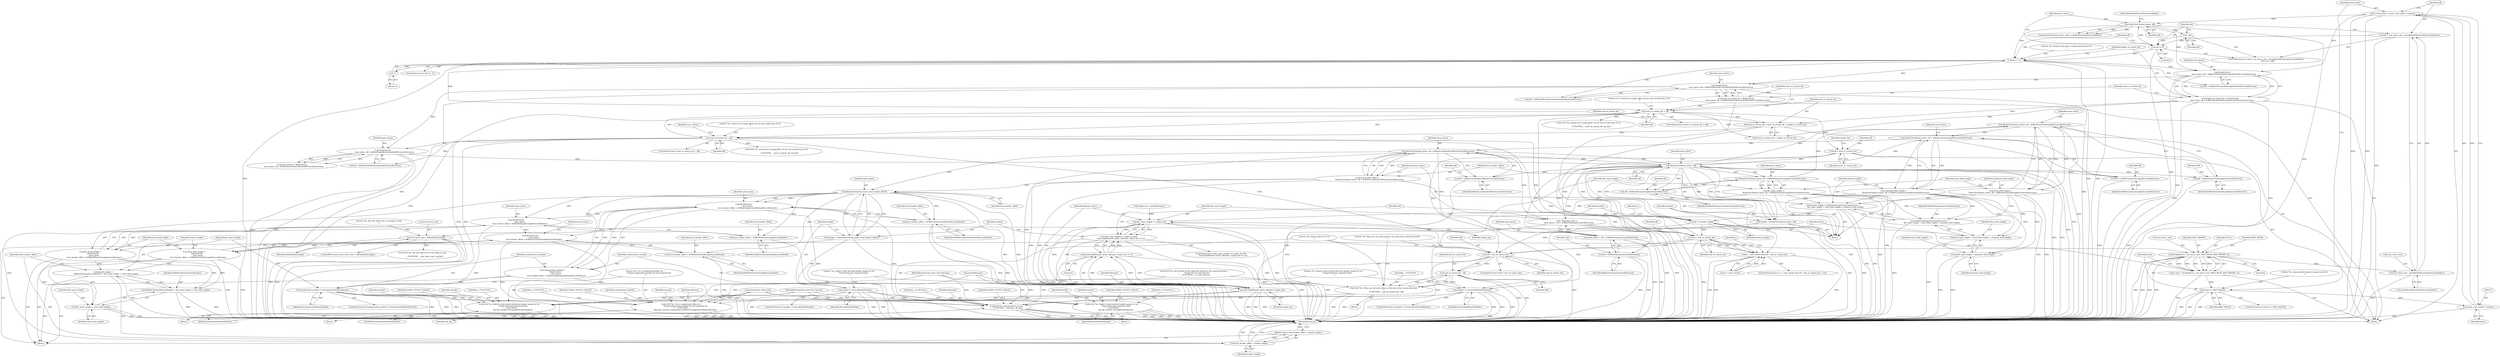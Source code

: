 digraph "0_Chrome_d9e316238aee59acf665d80b544cf4e1edfd3349@pointer" {
"1000320" [label="(Call,ReadUInt16(mem_bytes, off + kOffsetExtraFieldLengthInCentralDirectory))"];
"1000312" [label="(Call,ReadUInt16(mem_bytes, off + kOffsetFilenameLengthInCentralDirectory))"];
"1000293" [label="(Call,ReadUInt32(mem_bytes, off))"];
"1000262" [label="(Call,ReadUInt16(\n      mem_bytes, off + kOffsetNumOfEntriesInEndOfCentralDirectory))"];
"1000224" [label="(Call,ReadUInt32(\n      mem_bytes, off + kOffsetOfStartOfCentralDirInEndOfCentralDirectory))"];
"1000216" [label="(Call,ReadUInt32(\n      mem_bytes, off + kOffsetOfCentralDirLengthInEndOfCentralDirectory))"];
"1000172" [label="(Call,* mem_bytes = static_cast<uint8_t*>(mem))"];
"1000174" [label="(Call,static_cast<uint8_t*>(mem))"];
"1000160" [label="(Call,mem == MAP_FAILED)"];
"1000149" [label="(Call,* mem = fd.Map(NULL, stat_buf.st_size, PROT_READ, MAP_PRIVATE, 0))"];
"1000151" [label="(Call,fd.Map(NULL, stat_buf.st_size, PROT_READ, MAP_PRIVATE, 0))"];
"1000133" [label="(Call,stat_buf.st_size > kMaxZipFileLength)"];
"1000195" [label="(Call,ReadUInt32(mem_bytes, off))"];
"1000187" [label="(Call,off >= 0)"];
"1000190" [label="(Call,--off)"];
"1000179" [label="(Call,off = stat_buf.st_size - sizeof(kEndOfCentralDirectoryMarker))"];
"1000181" [label="(Call,stat_buf.st_size - sizeof(kEndOfCentralDirectoryMarker))"];
"1000202" [label="(Call,off == -1)"];
"1000204" [label="(Call,-1)"];
"1000248" [label="(Call,end_of_central_dir > off)"];
"1000242" [label="(Call,end_of_central_dir = start_of_central_dir + length_of_central_dir)"];
"1000230" [label="(Call,start_of_central_dir > off)"];
"1000222" [label="(Call,start_of_central_dir = ReadUInt32(\n      mem_bytes, off + kOffsetOfStartOfCentralDirInEndOfCentralDirectory))"];
"1000214" [label="(Call,length_of_central_dir = ReadUInt32(\n      mem_bytes, off + kOffsetOfCentralDirLengthInEndOfCentralDirectory))"];
"1000346" [label="(Call,ReadUInt32(mem_bytes, off + kOffsetLocalHeaderOffsetInCentralDirectory))"];
"1000328" [label="(Call,ReadUInt16(mem_bytes, off + kOffsetCommentLengthInCentralDirectory))"];
"1000320" [label="(Call,ReadUInt16(mem_bytes, off + kOffsetExtraFieldLengthInCentralDirectory))"];
"1000284" [label="(Call,off < end_of_central_dir)"];
"1000267" [label="(Call,off = start_of_central_dir)"];
"1000440" [label="(Call,off += header_length)"];
"1000334" [label="(Call,header_length = kOffsetFilenameInCentralDirectory +\n        file_name_length + extra_field_length + comment_field_length)"];
"1000310" [label="(Call,file_name_length =\n        ReadUInt16(mem_bytes, off + kOffsetFilenameLengthInCentralDirectory))"];
"1000318" [label="(Call,extra_field_length =\n        ReadUInt16(mem_bytes, off + kOffsetExtraFieldLengthInCentralDirectory))"];
"1000326" [label="(Call,comment_field_length =\n        ReadUInt16(mem_bytes, off + kOffsetCommentLengthInCentralDirectory))"];
"1000280" [label="(Call,n < num_entries && off < end_of_central_dir)"];
"1000291" [label="(Call,marker = ReadUInt32(mem_bytes, off))"];
"1000297" [label="(Call,marker != kCentralDirHeaderMarker)"];
"1000301" [label="(Call,LOG(\"%s: Failed to find central directory header marker in %s. \"\n          \"Found 0x%x but expected 0x%x\n\", __FUNCTION__,\n          zip_file, marker, kCentralDirHeaderMarker))"];
"1000336" [label="(Call,kOffsetFilenameInCentralDirectory +\n        file_name_length + extra_field_length + comment_field_length)"];
"1000338" [label="(Call,file_name_length + extra_field_length + comment_field_length)"];
"1000361" [label="(Call,file_name_length == target_len)"];
"1000360" [label="(Call,file_name_length == target_len &&\n        memcmp(filename_bytes, filename, target_len) == 0)"];
"1000365" [label="(Call,memcmp(filename_bytes, filename, target_len))"];
"1000364" [label="(Call,memcmp(filename_bytes, filename, target_len) == 0)"];
"1000403" [label="(Call,LOG(\"%s: %s is compressed within %s. \"\n            \"Found compression method %u but expected %u\n\", __FUNCTION__,\n            filename, zip_file, compression_method, kCompressionMethodStored))"];
"1000464" [label="(Call,LOG(\"%s: Did not find %s in %s\n\", __FUNCTION__, filename, zip_file))"];
"1000340" [label="(Call,extra_field_length + comment_field_length)"];
"1000344" [label="(Call,local_header_offset =\n        ReadUInt32(mem_bytes, off + kOffsetLocalHeaderOffsetInCentralDirectory))"];
"1000374" [label="(Call,ReadUInt32(mem_bytes, local_header_offset))"];
"1000372" [label="(Call,marker = ReadUInt32(mem_bytes, local_header_offset))"];
"1000378" [label="(Call,marker != kLocalHeaderMarker)"];
"1000382" [label="(Call,LOG(\"%s: Failed to find local file header marker in %s. \"\n            \"Found 0x%x but expected 0x%x\n\", __FUNCTION__,\n            zip_file, marker, kLocalHeaderMarker))"];
"1000393" [label="(Call,ReadUInt16(\n              mem_bytes,\n              local_header_offset + kOffsetCompressionMethodInLocalHeader))"];
"1000391" [label="(Call,compression_method =\n          ReadUInt16(\n              mem_bytes,\n              local_header_offset + kOffsetCompressionMethodInLocalHeader))"];
"1000399" [label="(Call,compression_method != kCompressionMethodStored)"];
"1000415" [label="(Call,ReadUInt16(\n              mem_bytes,\n              local_header_offset + kOffsetFilenameLengthInLocalHeader))"];
"1000413" [label="(Call,file_name_length =\n          ReadUInt16(\n              mem_bytes,\n              local_header_offset + kOffsetFilenameLengthInLocalHeader))"];
"1000429" [label="(Call,header_length =\n          kOffsetFilenameInLocalHeader + file_name_length + extra_field_length)"];
"1000437" [label="(Call,local_header_offset + header_length)"];
"1000436" [label="(Return,return local_header_offset + header_length;)"];
"1000431" [label="(Call,kOffsetFilenameInLocalHeader + file_name_length + extra_field_length)"];
"1000433" [label="(Call,file_name_length + extra_field_length)"];
"1000423" [label="(Call,ReadUInt16(\n              mem_bytes,\n              local_header_offset + kOffsetExtraFieldLengthInLocalHeader))"];
"1000421" [label="(Call,extra_field_length =\n          ReadUInt16(\n              mem_bytes,\n              local_header_offset + kOffsetExtraFieldLengthInLocalHeader))"];
"1000395" [label="(Call,local_header_offset + kOffsetCompressionMethodInLocalHeader)"];
"1000417" [label="(Call,local_header_offset + kOffsetFilenameLengthInLocalHeader)"];
"1000425" [label="(Call,local_header_offset + kOffsetExtraFieldLengthInLocalHeader)"];
"1000352" [label="(Call,* filename_bytes =\n        mem_bytes + off + kOffsetFilenameInCentralDirectory)"];
"1000354" [label="(Call,mem_bytes + off + kOffsetFilenameInCentralDirectory)"];
"1000314" [label="(Call,off + kOffsetFilenameLengthInCentralDirectory)"];
"1000322" [label="(Call,off + kOffsetExtraFieldLengthInCentralDirectory)"];
"1000330" [label="(Call,off + kOffsetCommentLengthInCentralDirectory)"];
"1000348" [label="(Call,off + kOffsetLocalHeaderOffsetInCentralDirectory)"];
"1000356" [label="(Call,off + kOffsetFilenameInCentralDirectory)"];
"1000454" [label="(Call,off < end_of_central_dir)"];
"1000461" [label="(Call,end_of_central_dir - off)"];
"1000458" [label="(Call,LOG(\"%s: There are %d extra bytes at the end of the central directory.\n\",\n        __FUNCTION__, end_of_central_dir - off))"];
"1000150" [label="(Identifier,mem)"];
"1000180" [label="(Identifier,off)"];
"1000350" [label="(Identifier,kOffsetLocalHeaderOffsetInCentralDirectory)"];
"1000416" [label="(Identifier,mem_bytes)"];
"1000161" [label="(Identifier,mem)"];
"1000439" [label="(Identifier,header_length)"];
"1000295" [label="(Identifier,off)"];
"1000441" [label="(Identifier,off)"];
"1000305" [label="(Identifier,marker)"];
"1000454" [label="(Call,off < end_of_central_dir)"];
"1000119" [label="(Call,stat(zip_file, &stat_buf))"];
"1000407" [label="(Identifier,zip_file)"];
"1000362" [label="(Identifier,file_name_length)"];
"1000159" [label="(ControlStructure,if (mem == MAP_FAILED))"];
"1000419" [label="(Identifier,kOffsetFilenameLengthInLocalHeader)"];
"1000133" [label="(Call,stat_buf.st_size > kMaxZipFileLength)"];
"1000191" [label="(Identifier,off)"];
"1000466" [label="(Identifier,__FUNCTION__)"];
"1000235" [label="(Literal,\"%s: Found out of range offset %u for start of directory in %s\n\")"];
"1000247" [label="(ControlStructure,if (end_of_central_dir > off))"];
"1000413" [label="(Call,file_name_length =\n          ReadUInt16(\n              mem_bytes,\n              local_header_offset + kOffsetFilenameLengthInLocalHeader))"];
"1000140" [label="(Literal,\"%s: The size %ld of %s is too large to map\n\")"];
"1000194" [label="(Call,ReadUInt32(mem_bytes, off) == kEndOfCentralDirectoryMarker)"];
"1000134" [label="(Call,stat_buf.st_size)"];
"1000253" [label="(Literal,\"%s: Found out of range offset %u for end of directory in %s\n\")"];
"1000190" [label="(Call,--off)"];
"1000431" [label="(Call,kOffsetFilenameInLocalHeader + file_name_length + extra_field_length)"];
"1000368" [label="(Identifier,target_len)"];
"1000102" [label="(MethodParameterIn,const char* filename)"];
"1000374" [label="(Call,ReadUInt32(mem_bytes, local_header_offset))"];
"1000458" [label="(Call,LOG(\"%s: There are %d extra bytes at the end of the central directory.\n\",\n        __FUNCTION__, end_of_central_dir - off))"];
"1000312" [label="(Call,ReadUInt16(mem_bytes, off + kOffsetFilenameLengthInCentralDirectory))"];
"1000427" [label="(Identifier,kOffsetExtraFieldLengthInLocalHeader)"];
"1000308" [label="(Identifier,CRAZY_OFFSET_FAILED)"];
"1000281" [label="(Call,n < num_entries)"];
"1000203" [label="(Identifier,off)"];
"1000382" [label="(Call,LOG(\"%s: Failed to find local file header marker in %s. \"\n            \"Found 0x%x but expected 0x%x\n\", __FUNCTION__,\n            zip_file, marker, kLocalHeaderMarker))"];
"1000273" [label="(Call,strlen(filename))"];
"1000414" [label="(Identifier,file_name_length)"];
"1000372" [label="(Call,marker = ReadUInt32(mem_bytes, local_header_offset))"];
"1000415" [label="(Call,ReadUInt16(\n              mem_bytes,\n              local_header_offset + kOffsetFilenameLengthInLocalHeader))"];
"1000370" [label="(Block,)"];
"1000197" [label="(Identifier,off)"];
"1000269" [label="(Identifier,start_of_central_dir)"];
"1000347" [label="(Identifier,mem_bytes)"];
"1000361" [label="(Call,file_name_length == target_len)"];
"1000376" [label="(Identifier,local_header_offset)"];
"1000421" [label="(Call,extra_field_length =\n          ReadUInt16(\n              mem_bytes,\n              local_header_offset + kOffsetExtraFieldLengthInLocalHeader))"];
"1000242" [label="(Call,end_of_central_dir = start_of_central_dir + length_of_central_dir)"];
"1000279" [label="(ControlStructure,for (; n < num_entries && off < end_of_central_dir; ++n))"];
"1000392" [label="(Identifier,compression_method)"];
"1000357" [label="(Identifier,off)"];
"1000196" [label="(Identifier,mem_bytes)"];
"1000234" [label="(Call,LOG(\"%s: Found out of range offset %u for start of directory in %s\n\",\n        __FUNCTION__, start_of_central_dir, zip_file))"];
"1000403" [label="(Call,LOG(\"%s: %s is compressed within %s. \"\n            \"Found compression method %u but expected %u\n\", __FUNCTION__,\n            filename, zip_file, compression_method, kCompressionMethodStored))"];
"1000453" [label="(ControlStructure,if (off < end_of_central_dir))"];
"1000187" [label="(Call,off >= 0)"];
"1000336" [label="(Call,kOffsetFilenameInCentralDirectory +\n        file_name_length + extra_field_length + comment_field_length)"];
"1000387" [label="(Identifier,kLocalHeaderMarker)"];
"1000288" [label="(Identifier,n)"];
"1000294" [label="(Identifier,mem_bytes)"];
"1000402" [label="(Block,)"];
"1000424" [label="(Identifier,mem_bytes)"];
"1000393" [label="(Call,ReadUInt16(\n              mem_bytes,\n              local_header_offset + kOffsetCompressionMethodInLocalHeader))"];
"1000462" [label="(Identifier,end_of_central_dir)"];
"1000418" [label="(Identifier,local_header_offset)"];
"1000214" [label="(Call,length_of_central_dir = ReadUInt32(\n      mem_bytes, off + kOffsetOfCentralDirLengthInEndOfCentralDirectory))"];
"1000261" [label="(Identifier,num_entries)"];
"1000151" [label="(Call,fd.Map(NULL, stat_buf.st_size, PROT_READ, MAP_PRIVATE, 0))"];
"1000326" [label="(Call,comment_field_length =\n        ReadUInt16(mem_bytes, off + kOffsetCommentLengthInCentralDirectory))"];
"1000296" [label="(ControlStructure,if (marker != kCentralDirHeaderMarker))"];
"1000331" [label="(Identifier,off)"];
"1000442" [label="(Identifier,header_length)"];
"1000162" [label="(Identifier,MAP_FAILED)"];
"1000208" [label="(Literal,\"%s: Failed to find end of central directory in %s\n\")"];
"1000217" [label="(Identifier,mem_bytes)"];
"1000181" [label="(Call,stat_buf.st_size - sizeof(kEndOfCentralDirectoryMarker))"];
"1000379" [label="(Identifier,marker)"];
"1000334" [label="(Call,header_length = kOffsetFilenameInCentralDirectory +\n        file_name_length + extra_field_length + comment_field_length)"];
"1000298" [label="(Identifier,marker)"];
"1000360" [label="(Call,file_name_length == target_len &&\n        memcmp(filename_bytes, filename, target_len) == 0)"];
"1000364" [label="(Call,memcmp(filename_bytes, filename, target_len) == 0)"];
"1000300" [label="(Block,)"];
"1000345" [label="(Identifier,local_header_offset)"];
"1000267" [label="(Call,off = start_of_central_dir)"];
"1000430" [label="(Identifier,header_length)"];
"1000391" [label="(Call,compression_method =\n          ReadUInt16(\n              mem_bytes,\n              local_header_offset + kOffsetCompressionMethodInLocalHeader))"];
"1000471" [label="(MethodReturn,int)"];
"1000358" [label="(Identifier,kOffsetFilenameInCentralDirectory)"];
"1000280" [label="(Call,n < num_entries && off < end_of_central_dir)"];
"1000465" [label="(Literal,\"%s: Did not find %s in %s\n\")"];
"1000352" [label="(Call,* filename_bytes =\n        mem_bytes + off + kOffsetFilenameInCentralDirectory)"];
"1000323" [label="(Identifier,off)"];
"1000398" [label="(ControlStructure,if (compression_method != kCompressionMethodStored))"];
"1000340" [label="(Call,extra_field_length + comment_field_length)"];
"1000461" [label="(Call,end_of_central_dir - off)"];
"1000463" [label="(Identifier,off)"];
"1000165" [label="(Literal,\"%s: mmap failed trying to mmap zip file %s\n\")"];
"1000385" [label="(Identifier,zip_file)"];
"1000284" [label="(Call,off < end_of_central_dir)"];
"1000156" [label="(Identifier,PROT_READ)"];
"1000373" [label="(Identifier,marker)"];
"1000304" [label="(Identifier,zip_file)"];
"1000399" [label="(Call,compression_method != kCompressionMethodStored)"];
"1000198" [label="(Identifier,kEndOfCentralDirectoryMarker)"];
"1000434" [label="(Identifier,file_name_length)"];
"1000337" [label="(Identifier,kOffsetFilenameInCentralDirectory)"];
"1000250" [label="(Identifier,off)"];
"1000101" [label="(MethodParameterIn,const char* zip_file)"];
"1000432" [label="(Identifier,kOffsetFilenameInLocalHeader)"];
"1000423" [label="(Call,ReadUInt16(\n              mem_bytes,\n              local_header_offset + kOffsetExtraFieldLengthInLocalHeader))"];
"1000332" [label="(Identifier,kOffsetCommentLengthInCentralDirectory)"];
"1000232" [label="(Identifier,off)"];
"1000324" [label="(Identifier,kOffsetExtraFieldLengthInCentralDirectory)"];
"1000381" [label="(Block,)"];
"1000316" [label="(Identifier,kOffsetFilenameLengthInCentralDirectory)"];
"1000314" [label="(Call,off + kOffsetFilenameLengthInCentralDirectory)"];
"1000460" [label="(Identifier,__FUNCTION__)"];
"1000172" [label="(Call,* mem_bytes = static_cast<uint8_t*>(mem))"];
"1000386" [label="(Identifier,marker)"];
"1000389" [label="(Identifier,CRAZY_OFFSET_FAILED)"];
"1000230" [label="(Call,start_of_central_dir > off)"];
"1000365" [label="(Call,memcmp(filename_bytes, filename, target_len))"];
"1000425" [label="(Call,local_header_offset + kOffsetExtraFieldLengthInLocalHeader)"];
"1000263" [label="(Identifier,mem_bytes)"];
"1000406" [label="(Identifier,filename)"];
"1000404" [label="(Literal,\"%s: %s is compressed within %s. \"\n            \"Found compression method %u but expected %u\n\")"];
"1000384" [label="(Identifier,__FUNCTION__)"];
"1000303" [label="(Identifier,__FUNCTION__)"];
"1000375" [label="(Identifier,mem_bytes)"];
"1000231" [label="(Identifier,start_of_central_dir)"];
"1000342" [label="(Identifier,comment_field_length)"];
"1000401" [label="(Identifier,kCompressionMethodStored)"];
"1000405" [label="(Identifier,__FUNCTION__)"];
"1000244" [label="(Call,start_of_central_dir + length_of_central_dir)"];
"1000426" [label="(Identifier,local_header_offset)"];
"1000285" [label="(Identifier,off)"];
"1000380" [label="(Identifier,kLocalHeaderMarker)"];
"1000377" [label="(ControlStructure,if (marker != kLocalHeaderMarker))"];
"1000260" [label="(Call,num_entries = ReadUInt16(\n      mem_bytes, off + kOffsetNumOfEntriesInEndOfCentralDirectory))"];
"1000248" [label="(Call,end_of_central_dir > off)"];
"1000346" [label="(Call,ReadUInt32(mem_bytes, off + kOffsetLocalHeaderOffsetInCentralDirectory))"];
"1000271" [label="(Call,target_len = strlen(filename))"];
"1000378" [label="(Call,marker != kLocalHeaderMarker)"];
"1000204" [label="(Call,-1)"];
"1000411" [label="(Identifier,CRAZY_OFFSET_FAILED)"];
"1000468" [label="(Identifier,zip_file)"];
"1000313" [label="(Identifier,mem_bytes)"];
"1000292" [label="(Identifier,marker)"];
"1000185" [label="(Call,sizeof(kEndOfCentralDirectoryMarker))"];
"1000436" [label="(Return,return local_header_offset + header_length;)"];
"1000433" [label="(Call,file_name_length + extra_field_length)"];
"1000438" [label="(Identifier,local_header_offset)"];
"1000229" [label="(ControlStructure,if (start_of_central_dir > off))"];
"1000335" [label="(Identifier,header_length)"];
"1000182" [label="(Call,stat_buf.st_size)"];
"1000223" [label="(Identifier,start_of_central_dir)"];
"1000189" [label="(Literal,0)"];
"1000173" [label="(Identifier,mem_bytes)"];
"1000344" [label="(Call,local_header_offset =\n        ReadUInt32(mem_bytes, off + kOffsetLocalHeaderOffsetInCentralDirectory))"];
"1000349" [label="(Identifier,off)"];
"1000328" [label="(Call,ReadUInt16(mem_bytes, off + kOffsetCommentLengthInCentralDirectory))"];
"1000195" [label="(Call,ReadUInt32(mem_bytes, off))"];
"1000301" [label="(Call,LOG(\"%s: Failed to find central directory header marker in %s. \"\n          \"Found 0x%x but expected 0x%x\n\", __FUNCTION__,\n          zip_file, marker, kCentralDirHeaderMarker))"];
"1000339" [label="(Identifier,file_name_length)"];
"1000400" [label="(Identifier,compression_method)"];
"1000272" [label="(Identifier,target_len)"];
"1000467" [label="(Identifier,filename)"];
"1000330" [label="(Call,off + kOffsetCommentLengthInCentralDirectory)"];
"1000456" [label="(Identifier,end_of_central_dir)"];
"1000445" [label="(Identifier,n)"];
"1000158" [label="(Literal,0)"];
"1000293" [label="(Call,ReadUInt32(mem_bytes, off))"];
"1000394" [label="(Identifier,mem_bytes)"];
"1000327" [label="(Identifier,comment_field_length)"];
"1000202" [label="(Call,off == -1)"];
"1000224" [label="(Call,ReadUInt32(\n      mem_bytes, off + kOffsetOfStartOfCentralDirInEndOfCentralDirectory))"];
"1000338" [label="(Call,file_name_length + extra_field_length + comment_field_length)"];
"1000201" [label="(ControlStructure,if (off == -1))"];
"1000457" [label="(Block,)"];
"1000341" [label="(Identifier,extra_field_length)"];
"1000132" [label="(ControlStructure,if (stat_buf.st_size > kMaxZipFileLength))"];
"1000356" [label="(Call,off + kOffsetFilenameInCentralDirectory)"];
"1000395" [label="(Call,local_header_offset + kOffsetCompressionMethodInLocalHeader)"];
"1000383" [label="(Literal,\"%s: Failed to find local file header marker in %s. \"\n            \"Found 0x%x but expected 0x%x\n\")"];
"1000322" [label="(Call,off + kOffsetExtraFieldLengthInCentralDirectory)"];
"1000408" [label="(Identifier,compression_method)"];
"1000226" [label="(Call,off + kOffsetOfStartOfCentralDirInEndOfCentralDirectory)"];
"1000321" [label="(Identifier,mem_bytes)"];
"1000249" [label="(Identifier,end_of_central_dir)"];
"1000222" [label="(Call,start_of_central_dir = ReadUInt32(\n      mem_bytes, off + kOffsetOfStartOfCentralDirInEndOfCentralDirectory))"];
"1000289" [label="(Block,)"];
"1000205" [label="(Literal,1)"];
"1000409" [label="(Identifier,kCompressionMethodStored)"];
"1000437" [label="(Call,local_header_offset + header_length)"];
"1000176" [label="(Identifier,mem)"];
"1000353" [label="(Identifier,filename_bytes)"];
"1000318" [label="(Call,extra_field_length =\n        ReadUInt16(mem_bytes, off + kOffsetExtraFieldLengthInCentralDirectory))"];
"1000160" [label="(Call,mem == MAP_FAILED)"];
"1000216" [label="(Call,ReadUInt32(\n      mem_bytes, off + kOffsetOfCentralDirLengthInEndOfCentralDirectory))"];
"1000367" [label="(Identifier,filename)"];
"1000315" [label="(Identifier,off)"];
"1000139" [label="(Call,LOG(\"%s: The size %ld of %s is too large to map\n\",\n        __FUNCTION__, stat_buf.st_size, zip_file))"];
"1000153" [label="(Call,stat_buf.st_size)"];
"1000103" [label="(Block,)"];
"1000440" [label="(Call,off += header_length)"];
"1000319" [label="(Identifier,extra_field_length)"];
"1000417" [label="(Call,local_header_offset + kOffsetFilenameLengthInLocalHeader)"];
"1000174" [label="(Call,static_cast<uint8_t*>(mem))"];
"1000215" [label="(Identifier,length_of_central_dir)"];
"1000355" [label="(Identifier,mem_bytes)"];
"1000311" [label="(Identifier,file_name_length)"];
"1000137" [label="(Identifier,kMaxZipFileLength)"];
"1000243" [label="(Identifier,end_of_central_dir)"];
"1000363" [label="(Identifier,target_len)"];
"1000448" [label="(Call,LOG(\"%s: Did not find all the expected entries in the central directory. \"\n        \"Found %d but expected %d\n\", __FUNCTION__, n, num_entries))"];
"1000369" [label="(Literal,0)"];
"1000157" [label="(Identifier,MAP_PRIVATE)"];
"1000310" [label="(Call,file_name_length =\n        ReadUInt16(mem_bytes, off + kOffsetFilenameLengthInCentralDirectory))"];
"1000225" [label="(Identifier,mem_bytes)"];
"1000179" [label="(Call,off = stat_buf.st_size - sizeof(kEndOfCentralDirectoryMarker))"];
"1000262" [label="(Call,ReadUInt16(\n      mem_bytes, off + kOffsetNumOfEntriesInEndOfCentralDirectory))"];
"1000299" [label="(Identifier,kCentralDirHeaderMarker)"];
"1000302" [label="(Literal,\"%s: Failed to find central directory header marker in %s. \"\n          \"Found 0x%x but expected 0x%x\n\")"];
"1000464" [label="(Call,LOG(\"%s: Did not find %s in %s\n\", __FUNCTION__, filename, zip_file))"];
"1000470" [label="(Identifier,CRAZY_OFFSET_FAILED)"];
"1000152" [label="(Identifier,NULL)"];
"1000435" [label="(Identifier,extra_field_length)"];
"1000297" [label="(Call,marker != kCentralDirHeaderMarker)"];
"1000397" [label="(Identifier,kOffsetCompressionMethodInLocalHeader)"];
"1000429" [label="(Call,header_length =\n          kOffsetFilenameInLocalHeader + file_name_length + extra_field_length)"];
"1000396" [label="(Identifier,local_header_offset)"];
"1000264" [label="(Call,off + kOffsetNumOfEntriesInEndOfCentralDirectory)"];
"1000178" [label="(ControlStructure,for (off = stat_buf.st_size - sizeof(kEndOfCentralDirectoryMarker);\n       off >= 0; --off))"];
"1000455" [label="(Identifier,off)"];
"1000149" [label="(Call,* mem = fd.Map(NULL, stat_buf.st_size, PROT_READ, MAP_PRIVATE, 0))"];
"1000291" [label="(Call,marker = ReadUInt32(mem_bytes, off))"];
"1000286" [label="(Identifier,end_of_central_dir)"];
"1000348" [label="(Call,off + kOffsetLocalHeaderOffsetInCentralDirectory)"];
"1000306" [label="(Identifier,kCentralDirHeaderMarker)"];
"1000188" [label="(Identifier,off)"];
"1000329" [label="(Identifier,mem_bytes)"];
"1000320" [label="(Call,ReadUInt16(mem_bytes, off + kOffsetExtraFieldLengthInCentralDirectory))"];
"1000354" [label="(Call,mem_bytes + off + kOffsetFilenameInCentralDirectory)"];
"1000268" [label="(Identifier,off)"];
"1000218" [label="(Call,off + kOffsetOfCentralDirLengthInEndOfCentralDirectory)"];
"1000422" [label="(Identifier,extra_field_length)"];
"1000252" [label="(Call,LOG(\"%s: Found out of range offset %u for end of directory in %s\n\",\n        __FUNCTION__, end_of_central_dir, zip_file))"];
"1000359" [label="(ControlStructure,if (file_name_length == target_len &&\n        memcmp(filename_bytes, filename, target_len) == 0))"];
"1000459" [label="(Literal,\"%s: There are %d extra bytes at the end of the central directory.\n\")"];
"1000366" [label="(Identifier,filename_bytes)"];
"1000320" -> "1000318"  [label="AST: "];
"1000320" -> "1000322"  [label="CFG: "];
"1000321" -> "1000320"  [label="AST: "];
"1000322" -> "1000320"  [label="AST: "];
"1000318" -> "1000320"  [label="CFG: "];
"1000320" -> "1000471"  [label="DDG: "];
"1000320" -> "1000318"  [label="DDG: "];
"1000320" -> "1000318"  [label="DDG: "];
"1000312" -> "1000320"  [label="DDG: "];
"1000293" -> "1000320"  [label="DDG: "];
"1000320" -> "1000328"  [label="DDG: "];
"1000312" -> "1000310"  [label="AST: "];
"1000312" -> "1000314"  [label="CFG: "];
"1000313" -> "1000312"  [label="AST: "];
"1000314" -> "1000312"  [label="AST: "];
"1000310" -> "1000312"  [label="CFG: "];
"1000312" -> "1000471"  [label="DDG: "];
"1000312" -> "1000310"  [label="DDG: "];
"1000312" -> "1000310"  [label="DDG: "];
"1000293" -> "1000312"  [label="DDG: "];
"1000293" -> "1000312"  [label="DDG: "];
"1000293" -> "1000291"  [label="AST: "];
"1000293" -> "1000295"  [label="CFG: "];
"1000294" -> "1000293"  [label="AST: "];
"1000295" -> "1000293"  [label="AST: "];
"1000291" -> "1000293"  [label="CFG: "];
"1000293" -> "1000471"  [label="DDG: "];
"1000293" -> "1000471"  [label="DDG: "];
"1000293" -> "1000291"  [label="DDG: "];
"1000293" -> "1000291"  [label="DDG: "];
"1000262" -> "1000293"  [label="DDG: "];
"1000346" -> "1000293"  [label="DDG: "];
"1000284" -> "1000293"  [label="DDG: "];
"1000267" -> "1000293"  [label="DDG: "];
"1000440" -> "1000293"  [label="DDG: "];
"1000293" -> "1000314"  [label="DDG: "];
"1000293" -> "1000322"  [label="DDG: "];
"1000293" -> "1000328"  [label="DDG: "];
"1000293" -> "1000330"  [label="DDG: "];
"1000293" -> "1000346"  [label="DDG: "];
"1000293" -> "1000348"  [label="DDG: "];
"1000293" -> "1000352"  [label="DDG: "];
"1000293" -> "1000354"  [label="DDG: "];
"1000293" -> "1000356"  [label="DDG: "];
"1000293" -> "1000440"  [label="DDG: "];
"1000262" -> "1000260"  [label="AST: "];
"1000262" -> "1000264"  [label="CFG: "];
"1000263" -> "1000262"  [label="AST: "];
"1000264" -> "1000262"  [label="AST: "];
"1000260" -> "1000262"  [label="CFG: "];
"1000262" -> "1000471"  [label="DDG: "];
"1000262" -> "1000471"  [label="DDG: "];
"1000262" -> "1000260"  [label="DDG: "];
"1000262" -> "1000260"  [label="DDG: "];
"1000224" -> "1000262"  [label="DDG: "];
"1000248" -> "1000262"  [label="DDG: "];
"1000224" -> "1000222"  [label="AST: "];
"1000224" -> "1000226"  [label="CFG: "];
"1000225" -> "1000224"  [label="AST: "];
"1000226" -> "1000224"  [label="AST: "];
"1000222" -> "1000224"  [label="CFG: "];
"1000224" -> "1000471"  [label="DDG: "];
"1000224" -> "1000471"  [label="DDG: "];
"1000224" -> "1000222"  [label="DDG: "];
"1000224" -> "1000222"  [label="DDG: "];
"1000216" -> "1000224"  [label="DDG: "];
"1000202" -> "1000224"  [label="DDG: "];
"1000216" -> "1000214"  [label="AST: "];
"1000216" -> "1000218"  [label="CFG: "];
"1000217" -> "1000216"  [label="AST: "];
"1000218" -> "1000216"  [label="AST: "];
"1000214" -> "1000216"  [label="CFG: "];
"1000216" -> "1000471"  [label="DDG: "];
"1000216" -> "1000214"  [label="DDG: "];
"1000216" -> "1000214"  [label="DDG: "];
"1000172" -> "1000216"  [label="DDG: "];
"1000195" -> "1000216"  [label="DDG: "];
"1000202" -> "1000216"  [label="DDG: "];
"1000172" -> "1000103"  [label="AST: "];
"1000172" -> "1000174"  [label="CFG: "];
"1000173" -> "1000172"  [label="AST: "];
"1000174" -> "1000172"  [label="AST: "];
"1000180" -> "1000172"  [label="CFG: "];
"1000172" -> "1000471"  [label="DDG: "];
"1000172" -> "1000471"  [label="DDG: "];
"1000174" -> "1000172"  [label="DDG: "];
"1000172" -> "1000195"  [label="DDG: "];
"1000174" -> "1000176"  [label="CFG: "];
"1000175" -> "1000174"  [label="AST: "];
"1000176" -> "1000174"  [label="AST: "];
"1000174" -> "1000471"  [label="DDG: "];
"1000160" -> "1000174"  [label="DDG: "];
"1000160" -> "1000159"  [label="AST: "];
"1000160" -> "1000162"  [label="CFG: "];
"1000161" -> "1000160"  [label="AST: "];
"1000162" -> "1000160"  [label="AST: "];
"1000165" -> "1000160"  [label="CFG: "];
"1000173" -> "1000160"  [label="CFG: "];
"1000160" -> "1000471"  [label="DDG: "];
"1000160" -> "1000471"  [label="DDG: "];
"1000160" -> "1000471"  [label="DDG: "];
"1000149" -> "1000160"  [label="DDG: "];
"1000149" -> "1000103"  [label="AST: "];
"1000149" -> "1000151"  [label="CFG: "];
"1000150" -> "1000149"  [label="AST: "];
"1000151" -> "1000149"  [label="AST: "];
"1000161" -> "1000149"  [label="CFG: "];
"1000149" -> "1000471"  [label="DDG: "];
"1000151" -> "1000149"  [label="DDG: "];
"1000151" -> "1000149"  [label="DDG: "];
"1000151" -> "1000149"  [label="DDG: "];
"1000151" -> "1000149"  [label="DDG: "];
"1000151" -> "1000149"  [label="DDG: "];
"1000151" -> "1000158"  [label="CFG: "];
"1000152" -> "1000151"  [label="AST: "];
"1000153" -> "1000151"  [label="AST: "];
"1000156" -> "1000151"  [label="AST: "];
"1000157" -> "1000151"  [label="AST: "];
"1000158" -> "1000151"  [label="AST: "];
"1000151" -> "1000471"  [label="DDG: "];
"1000151" -> "1000471"  [label="DDG: "];
"1000151" -> "1000471"  [label="DDG: "];
"1000151" -> "1000471"  [label="DDG: "];
"1000133" -> "1000151"  [label="DDG: "];
"1000151" -> "1000181"  [label="DDG: "];
"1000133" -> "1000132"  [label="AST: "];
"1000133" -> "1000137"  [label="CFG: "];
"1000134" -> "1000133"  [label="AST: "];
"1000137" -> "1000133"  [label="AST: "];
"1000140" -> "1000133"  [label="CFG: "];
"1000150" -> "1000133"  [label="CFG: "];
"1000133" -> "1000471"  [label="DDG: "];
"1000133" -> "1000471"  [label="DDG: "];
"1000133" -> "1000139"  [label="DDG: "];
"1000195" -> "1000194"  [label="AST: "];
"1000195" -> "1000197"  [label="CFG: "];
"1000196" -> "1000195"  [label="AST: "];
"1000197" -> "1000195"  [label="AST: "];
"1000198" -> "1000195"  [label="CFG: "];
"1000195" -> "1000471"  [label="DDG: "];
"1000195" -> "1000190"  [label="DDG: "];
"1000195" -> "1000194"  [label="DDG: "];
"1000195" -> "1000194"  [label="DDG: "];
"1000187" -> "1000195"  [label="DDG: "];
"1000195" -> "1000202"  [label="DDG: "];
"1000187" -> "1000178"  [label="AST: "];
"1000187" -> "1000189"  [label="CFG: "];
"1000188" -> "1000187"  [label="AST: "];
"1000189" -> "1000187"  [label="AST: "];
"1000196" -> "1000187"  [label="CFG: "];
"1000203" -> "1000187"  [label="CFG: "];
"1000187" -> "1000471"  [label="DDG: "];
"1000190" -> "1000187"  [label="DDG: "];
"1000179" -> "1000187"  [label="DDG: "];
"1000187" -> "1000202"  [label="DDG: "];
"1000190" -> "1000178"  [label="AST: "];
"1000190" -> "1000191"  [label="CFG: "];
"1000191" -> "1000190"  [label="AST: "];
"1000188" -> "1000190"  [label="CFG: "];
"1000179" -> "1000178"  [label="AST: "];
"1000179" -> "1000181"  [label="CFG: "];
"1000180" -> "1000179"  [label="AST: "];
"1000181" -> "1000179"  [label="AST: "];
"1000188" -> "1000179"  [label="CFG: "];
"1000179" -> "1000471"  [label="DDG: "];
"1000181" -> "1000179"  [label="DDG: "];
"1000181" -> "1000185"  [label="CFG: "];
"1000182" -> "1000181"  [label="AST: "];
"1000185" -> "1000181"  [label="AST: "];
"1000181" -> "1000471"  [label="DDG: "];
"1000202" -> "1000201"  [label="AST: "];
"1000202" -> "1000204"  [label="CFG: "];
"1000203" -> "1000202"  [label="AST: "];
"1000204" -> "1000202"  [label="AST: "];
"1000208" -> "1000202"  [label="CFG: "];
"1000215" -> "1000202"  [label="CFG: "];
"1000202" -> "1000471"  [label="DDG: "];
"1000202" -> "1000471"  [label="DDG: "];
"1000202" -> "1000471"  [label="DDG: "];
"1000204" -> "1000202"  [label="DDG: "];
"1000202" -> "1000218"  [label="DDG: "];
"1000202" -> "1000226"  [label="DDG: "];
"1000202" -> "1000230"  [label="DDG: "];
"1000204" -> "1000205"  [label="CFG: "];
"1000205" -> "1000204"  [label="AST: "];
"1000248" -> "1000247"  [label="AST: "];
"1000248" -> "1000250"  [label="CFG: "];
"1000249" -> "1000248"  [label="AST: "];
"1000250" -> "1000248"  [label="AST: "];
"1000253" -> "1000248"  [label="CFG: "];
"1000261" -> "1000248"  [label="CFG: "];
"1000248" -> "1000471"  [label="DDG: "];
"1000248" -> "1000471"  [label="DDG: "];
"1000248" -> "1000471"  [label="DDG: "];
"1000242" -> "1000248"  [label="DDG: "];
"1000230" -> "1000248"  [label="DDG: "];
"1000248" -> "1000252"  [label="DDG: "];
"1000248" -> "1000264"  [label="DDG: "];
"1000248" -> "1000284"  [label="DDG: "];
"1000248" -> "1000454"  [label="DDG: "];
"1000242" -> "1000103"  [label="AST: "];
"1000242" -> "1000244"  [label="CFG: "];
"1000243" -> "1000242"  [label="AST: "];
"1000244" -> "1000242"  [label="AST: "];
"1000249" -> "1000242"  [label="CFG: "];
"1000242" -> "1000471"  [label="DDG: "];
"1000230" -> "1000242"  [label="DDG: "];
"1000214" -> "1000242"  [label="DDG: "];
"1000230" -> "1000229"  [label="AST: "];
"1000230" -> "1000232"  [label="CFG: "];
"1000231" -> "1000230"  [label="AST: "];
"1000232" -> "1000230"  [label="AST: "];
"1000235" -> "1000230"  [label="CFG: "];
"1000243" -> "1000230"  [label="CFG: "];
"1000230" -> "1000471"  [label="DDG: "];
"1000230" -> "1000471"  [label="DDG: "];
"1000222" -> "1000230"  [label="DDG: "];
"1000230" -> "1000234"  [label="DDG: "];
"1000230" -> "1000244"  [label="DDG: "];
"1000230" -> "1000267"  [label="DDG: "];
"1000222" -> "1000103"  [label="AST: "];
"1000223" -> "1000222"  [label="AST: "];
"1000231" -> "1000222"  [label="CFG: "];
"1000222" -> "1000471"  [label="DDG: "];
"1000214" -> "1000103"  [label="AST: "];
"1000215" -> "1000214"  [label="AST: "];
"1000223" -> "1000214"  [label="CFG: "];
"1000214" -> "1000471"  [label="DDG: "];
"1000214" -> "1000471"  [label="DDG: "];
"1000214" -> "1000244"  [label="DDG: "];
"1000346" -> "1000344"  [label="AST: "];
"1000346" -> "1000348"  [label="CFG: "];
"1000347" -> "1000346"  [label="AST: "];
"1000348" -> "1000346"  [label="AST: "];
"1000344" -> "1000346"  [label="CFG: "];
"1000346" -> "1000471"  [label="DDG: "];
"1000346" -> "1000344"  [label="DDG: "];
"1000346" -> "1000344"  [label="DDG: "];
"1000328" -> "1000346"  [label="DDG: "];
"1000346" -> "1000352"  [label="DDG: "];
"1000346" -> "1000354"  [label="DDG: "];
"1000346" -> "1000374"  [label="DDG: "];
"1000328" -> "1000326"  [label="AST: "];
"1000328" -> "1000330"  [label="CFG: "];
"1000329" -> "1000328"  [label="AST: "];
"1000330" -> "1000328"  [label="AST: "];
"1000326" -> "1000328"  [label="CFG: "];
"1000328" -> "1000471"  [label="DDG: "];
"1000328" -> "1000326"  [label="DDG: "];
"1000328" -> "1000326"  [label="DDG: "];
"1000284" -> "1000280"  [label="AST: "];
"1000284" -> "1000286"  [label="CFG: "];
"1000285" -> "1000284"  [label="AST: "];
"1000286" -> "1000284"  [label="AST: "];
"1000280" -> "1000284"  [label="CFG: "];
"1000284" -> "1000471"  [label="DDG: "];
"1000284" -> "1000280"  [label="DDG: "];
"1000284" -> "1000280"  [label="DDG: "];
"1000267" -> "1000284"  [label="DDG: "];
"1000440" -> "1000284"  [label="DDG: "];
"1000284" -> "1000454"  [label="DDG: "];
"1000284" -> "1000454"  [label="DDG: "];
"1000267" -> "1000103"  [label="AST: "];
"1000267" -> "1000269"  [label="CFG: "];
"1000268" -> "1000267"  [label="AST: "];
"1000269" -> "1000267"  [label="AST: "];
"1000272" -> "1000267"  [label="CFG: "];
"1000267" -> "1000471"  [label="DDG: "];
"1000267" -> "1000454"  [label="DDG: "];
"1000440" -> "1000289"  [label="AST: "];
"1000440" -> "1000442"  [label="CFG: "];
"1000441" -> "1000440"  [label="AST: "];
"1000442" -> "1000440"  [label="AST: "];
"1000288" -> "1000440"  [label="CFG: "];
"1000440" -> "1000471"  [label="DDG: "];
"1000334" -> "1000440"  [label="DDG: "];
"1000440" -> "1000454"  [label="DDG: "];
"1000334" -> "1000289"  [label="AST: "];
"1000334" -> "1000336"  [label="CFG: "];
"1000335" -> "1000334"  [label="AST: "];
"1000336" -> "1000334"  [label="AST: "];
"1000345" -> "1000334"  [label="CFG: "];
"1000334" -> "1000471"  [label="DDG: "];
"1000334" -> "1000471"  [label="DDG: "];
"1000310" -> "1000334"  [label="DDG: "];
"1000318" -> "1000334"  [label="DDG: "];
"1000326" -> "1000334"  [label="DDG: "];
"1000310" -> "1000289"  [label="AST: "];
"1000311" -> "1000310"  [label="AST: "];
"1000319" -> "1000310"  [label="CFG: "];
"1000310" -> "1000471"  [label="DDG: "];
"1000310" -> "1000336"  [label="DDG: "];
"1000310" -> "1000338"  [label="DDG: "];
"1000310" -> "1000361"  [label="DDG: "];
"1000318" -> "1000289"  [label="AST: "];
"1000319" -> "1000318"  [label="AST: "];
"1000327" -> "1000318"  [label="CFG: "];
"1000318" -> "1000471"  [label="DDG: "];
"1000318" -> "1000336"  [label="DDG: "];
"1000318" -> "1000338"  [label="DDG: "];
"1000318" -> "1000340"  [label="DDG: "];
"1000326" -> "1000289"  [label="AST: "];
"1000327" -> "1000326"  [label="AST: "];
"1000335" -> "1000326"  [label="CFG: "];
"1000326" -> "1000471"  [label="DDG: "];
"1000326" -> "1000336"  [label="DDG: "];
"1000326" -> "1000338"  [label="DDG: "];
"1000326" -> "1000340"  [label="DDG: "];
"1000280" -> "1000279"  [label="AST: "];
"1000280" -> "1000281"  [label="CFG: "];
"1000281" -> "1000280"  [label="AST: "];
"1000292" -> "1000280"  [label="CFG: "];
"1000445" -> "1000280"  [label="CFG: "];
"1000280" -> "1000471"  [label="DDG: "];
"1000280" -> "1000471"  [label="DDG: "];
"1000280" -> "1000471"  [label="DDG: "];
"1000281" -> "1000280"  [label="DDG: "];
"1000281" -> "1000280"  [label="DDG: "];
"1000291" -> "1000289"  [label="AST: "];
"1000292" -> "1000291"  [label="AST: "];
"1000298" -> "1000291"  [label="CFG: "];
"1000291" -> "1000471"  [label="DDG: "];
"1000291" -> "1000297"  [label="DDG: "];
"1000297" -> "1000296"  [label="AST: "];
"1000297" -> "1000299"  [label="CFG: "];
"1000298" -> "1000297"  [label="AST: "];
"1000299" -> "1000297"  [label="AST: "];
"1000302" -> "1000297"  [label="CFG: "];
"1000311" -> "1000297"  [label="CFG: "];
"1000297" -> "1000471"  [label="DDG: "];
"1000297" -> "1000471"  [label="DDG: "];
"1000297" -> "1000471"  [label="DDG: "];
"1000297" -> "1000301"  [label="DDG: "];
"1000297" -> "1000301"  [label="DDG: "];
"1000301" -> "1000300"  [label="AST: "];
"1000301" -> "1000306"  [label="CFG: "];
"1000302" -> "1000301"  [label="AST: "];
"1000303" -> "1000301"  [label="AST: "];
"1000304" -> "1000301"  [label="AST: "];
"1000305" -> "1000301"  [label="AST: "];
"1000306" -> "1000301"  [label="AST: "];
"1000308" -> "1000301"  [label="CFG: "];
"1000301" -> "1000471"  [label="DDG: "];
"1000301" -> "1000471"  [label="DDG: "];
"1000301" -> "1000471"  [label="DDG: "];
"1000301" -> "1000471"  [label="DDG: "];
"1000301" -> "1000471"  [label="DDG: "];
"1000119" -> "1000301"  [label="DDG: "];
"1000101" -> "1000301"  [label="DDG: "];
"1000336" -> "1000338"  [label="CFG: "];
"1000337" -> "1000336"  [label="AST: "];
"1000338" -> "1000336"  [label="AST: "];
"1000336" -> "1000471"  [label="DDG: "];
"1000338" -> "1000340"  [label="CFG: "];
"1000339" -> "1000338"  [label="AST: "];
"1000340" -> "1000338"  [label="AST: "];
"1000338" -> "1000471"  [label="DDG: "];
"1000361" -> "1000360"  [label="AST: "];
"1000361" -> "1000363"  [label="CFG: "];
"1000362" -> "1000361"  [label="AST: "];
"1000363" -> "1000361"  [label="AST: "];
"1000366" -> "1000361"  [label="CFG: "];
"1000360" -> "1000361"  [label="CFG: "];
"1000361" -> "1000471"  [label="DDG: "];
"1000361" -> "1000471"  [label="DDG: "];
"1000361" -> "1000360"  [label="DDG: "];
"1000361" -> "1000360"  [label="DDG: "];
"1000365" -> "1000361"  [label="DDG: "];
"1000271" -> "1000361"  [label="DDG: "];
"1000361" -> "1000365"  [label="DDG: "];
"1000360" -> "1000359"  [label="AST: "];
"1000360" -> "1000364"  [label="CFG: "];
"1000364" -> "1000360"  [label="AST: "];
"1000373" -> "1000360"  [label="CFG: "];
"1000441" -> "1000360"  [label="CFG: "];
"1000360" -> "1000471"  [label="DDG: "];
"1000360" -> "1000471"  [label="DDG: "];
"1000360" -> "1000471"  [label="DDG: "];
"1000364" -> "1000360"  [label="DDG: "];
"1000364" -> "1000360"  [label="DDG: "];
"1000365" -> "1000364"  [label="AST: "];
"1000365" -> "1000368"  [label="CFG: "];
"1000366" -> "1000365"  [label="AST: "];
"1000367" -> "1000365"  [label="AST: "];
"1000368" -> "1000365"  [label="AST: "];
"1000369" -> "1000365"  [label="CFG: "];
"1000365" -> "1000471"  [label="DDG: "];
"1000365" -> "1000471"  [label="DDG: "];
"1000365" -> "1000471"  [label="DDG: "];
"1000365" -> "1000364"  [label="DDG: "];
"1000365" -> "1000364"  [label="DDG: "];
"1000365" -> "1000364"  [label="DDG: "];
"1000352" -> "1000365"  [label="DDG: "];
"1000273" -> "1000365"  [label="DDG: "];
"1000102" -> "1000365"  [label="DDG: "];
"1000365" -> "1000403"  [label="DDG: "];
"1000365" -> "1000464"  [label="DDG: "];
"1000364" -> "1000369"  [label="CFG: "];
"1000369" -> "1000364"  [label="AST: "];
"1000364" -> "1000471"  [label="DDG: "];
"1000403" -> "1000402"  [label="AST: "];
"1000403" -> "1000409"  [label="CFG: "];
"1000404" -> "1000403"  [label="AST: "];
"1000405" -> "1000403"  [label="AST: "];
"1000406" -> "1000403"  [label="AST: "];
"1000407" -> "1000403"  [label="AST: "];
"1000408" -> "1000403"  [label="AST: "];
"1000409" -> "1000403"  [label="AST: "];
"1000411" -> "1000403"  [label="CFG: "];
"1000403" -> "1000471"  [label="DDG: "];
"1000403" -> "1000471"  [label="DDG: "];
"1000403" -> "1000471"  [label="DDG: "];
"1000403" -> "1000471"  [label="DDG: "];
"1000403" -> "1000471"  [label="DDG: "];
"1000403" -> "1000471"  [label="DDG: "];
"1000273" -> "1000403"  [label="DDG: "];
"1000102" -> "1000403"  [label="DDG: "];
"1000119" -> "1000403"  [label="DDG: "];
"1000101" -> "1000403"  [label="DDG: "];
"1000399" -> "1000403"  [label="DDG: "];
"1000399" -> "1000403"  [label="DDG: "];
"1000464" -> "1000103"  [label="AST: "];
"1000464" -> "1000468"  [label="CFG: "];
"1000465" -> "1000464"  [label="AST: "];
"1000466" -> "1000464"  [label="AST: "];
"1000467" -> "1000464"  [label="AST: "];
"1000468" -> "1000464"  [label="AST: "];
"1000470" -> "1000464"  [label="CFG: "];
"1000464" -> "1000471"  [label="DDG: "];
"1000464" -> "1000471"  [label="DDG: "];
"1000464" -> "1000471"  [label="DDG: "];
"1000464" -> "1000471"  [label="DDG: "];
"1000458" -> "1000464"  [label="DDG: "];
"1000448" -> "1000464"  [label="DDG: "];
"1000273" -> "1000464"  [label="DDG: "];
"1000102" -> "1000464"  [label="DDG: "];
"1000119" -> "1000464"  [label="DDG: "];
"1000101" -> "1000464"  [label="DDG: "];
"1000340" -> "1000342"  [label="CFG: "];
"1000341" -> "1000340"  [label="AST: "];
"1000342" -> "1000340"  [label="AST: "];
"1000340" -> "1000471"  [label="DDG: "];
"1000340" -> "1000471"  [label="DDG: "];
"1000344" -> "1000289"  [label="AST: "];
"1000345" -> "1000344"  [label="AST: "];
"1000353" -> "1000344"  [label="CFG: "];
"1000344" -> "1000471"  [label="DDG: "];
"1000344" -> "1000471"  [label="DDG: "];
"1000344" -> "1000374"  [label="DDG: "];
"1000374" -> "1000372"  [label="AST: "];
"1000374" -> "1000376"  [label="CFG: "];
"1000375" -> "1000374"  [label="AST: "];
"1000376" -> "1000374"  [label="AST: "];
"1000372" -> "1000374"  [label="CFG: "];
"1000374" -> "1000471"  [label="DDG: "];
"1000374" -> "1000471"  [label="DDG: "];
"1000374" -> "1000372"  [label="DDG: "];
"1000374" -> "1000372"  [label="DDG: "];
"1000374" -> "1000393"  [label="DDG: "];
"1000374" -> "1000393"  [label="DDG: "];
"1000374" -> "1000395"  [label="DDG: "];
"1000374" -> "1000415"  [label="DDG: "];
"1000374" -> "1000417"  [label="DDG: "];
"1000374" -> "1000423"  [label="DDG: "];
"1000374" -> "1000425"  [label="DDG: "];
"1000374" -> "1000437"  [label="DDG: "];
"1000372" -> "1000370"  [label="AST: "];
"1000373" -> "1000372"  [label="AST: "];
"1000379" -> "1000372"  [label="CFG: "];
"1000372" -> "1000471"  [label="DDG: "];
"1000372" -> "1000378"  [label="DDG: "];
"1000378" -> "1000377"  [label="AST: "];
"1000378" -> "1000380"  [label="CFG: "];
"1000379" -> "1000378"  [label="AST: "];
"1000380" -> "1000378"  [label="AST: "];
"1000383" -> "1000378"  [label="CFG: "];
"1000392" -> "1000378"  [label="CFG: "];
"1000378" -> "1000471"  [label="DDG: "];
"1000378" -> "1000471"  [label="DDG: "];
"1000378" -> "1000471"  [label="DDG: "];
"1000378" -> "1000382"  [label="DDG: "];
"1000378" -> "1000382"  [label="DDG: "];
"1000382" -> "1000381"  [label="AST: "];
"1000382" -> "1000387"  [label="CFG: "];
"1000383" -> "1000382"  [label="AST: "];
"1000384" -> "1000382"  [label="AST: "];
"1000385" -> "1000382"  [label="AST: "];
"1000386" -> "1000382"  [label="AST: "];
"1000387" -> "1000382"  [label="AST: "];
"1000389" -> "1000382"  [label="CFG: "];
"1000382" -> "1000471"  [label="DDG: "];
"1000382" -> "1000471"  [label="DDG: "];
"1000382" -> "1000471"  [label="DDG: "];
"1000382" -> "1000471"  [label="DDG: "];
"1000382" -> "1000471"  [label="DDG: "];
"1000119" -> "1000382"  [label="DDG: "];
"1000101" -> "1000382"  [label="DDG: "];
"1000393" -> "1000391"  [label="AST: "];
"1000393" -> "1000395"  [label="CFG: "];
"1000394" -> "1000393"  [label="AST: "];
"1000395" -> "1000393"  [label="AST: "];
"1000391" -> "1000393"  [label="CFG: "];
"1000393" -> "1000471"  [label="DDG: "];
"1000393" -> "1000471"  [label="DDG: "];
"1000393" -> "1000391"  [label="DDG: "];
"1000393" -> "1000391"  [label="DDG: "];
"1000393" -> "1000415"  [label="DDG: "];
"1000391" -> "1000370"  [label="AST: "];
"1000392" -> "1000391"  [label="AST: "];
"1000400" -> "1000391"  [label="CFG: "];
"1000391" -> "1000471"  [label="DDG: "];
"1000391" -> "1000399"  [label="DDG: "];
"1000399" -> "1000398"  [label="AST: "];
"1000399" -> "1000401"  [label="CFG: "];
"1000400" -> "1000399"  [label="AST: "];
"1000401" -> "1000399"  [label="AST: "];
"1000404" -> "1000399"  [label="CFG: "];
"1000414" -> "1000399"  [label="CFG: "];
"1000399" -> "1000471"  [label="DDG: "];
"1000399" -> "1000471"  [label="DDG: "];
"1000399" -> "1000471"  [label="DDG: "];
"1000415" -> "1000413"  [label="AST: "];
"1000415" -> "1000417"  [label="CFG: "];
"1000416" -> "1000415"  [label="AST: "];
"1000417" -> "1000415"  [label="AST: "];
"1000413" -> "1000415"  [label="CFG: "];
"1000415" -> "1000471"  [label="DDG: "];
"1000415" -> "1000413"  [label="DDG: "];
"1000415" -> "1000413"  [label="DDG: "];
"1000415" -> "1000423"  [label="DDG: "];
"1000413" -> "1000370"  [label="AST: "];
"1000414" -> "1000413"  [label="AST: "];
"1000422" -> "1000413"  [label="CFG: "];
"1000413" -> "1000471"  [label="DDG: "];
"1000413" -> "1000429"  [label="DDG: "];
"1000413" -> "1000431"  [label="DDG: "];
"1000413" -> "1000433"  [label="DDG: "];
"1000429" -> "1000370"  [label="AST: "];
"1000429" -> "1000431"  [label="CFG: "];
"1000430" -> "1000429"  [label="AST: "];
"1000431" -> "1000429"  [label="AST: "];
"1000438" -> "1000429"  [label="CFG: "];
"1000429" -> "1000471"  [label="DDG: "];
"1000421" -> "1000429"  [label="DDG: "];
"1000429" -> "1000437"  [label="DDG: "];
"1000437" -> "1000436"  [label="AST: "];
"1000437" -> "1000439"  [label="CFG: "];
"1000438" -> "1000437"  [label="AST: "];
"1000439" -> "1000437"  [label="AST: "];
"1000436" -> "1000437"  [label="CFG: "];
"1000437" -> "1000471"  [label="DDG: "];
"1000437" -> "1000471"  [label="DDG: "];
"1000437" -> "1000471"  [label="DDG: "];
"1000437" -> "1000436"  [label="DDG: "];
"1000436" -> "1000370"  [label="AST: "];
"1000471" -> "1000436"  [label="CFG: "];
"1000436" -> "1000471"  [label="DDG: "];
"1000431" -> "1000433"  [label="CFG: "];
"1000432" -> "1000431"  [label="AST: "];
"1000433" -> "1000431"  [label="AST: "];
"1000431" -> "1000471"  [label="DDG: "];
"1000431" -> "1000471"  [label="DDG: "];
"1000421" -> "1000431"  [label="DDG: "];
"1000433" -> "1000435"  [label="CFG: "];
"1000434" -> "1000433"  [label="AST: "];
"1000435" -> "1000433"  [label="AST: "];
"1000433" -> "1000471"  [label="DDG: "];
"1000433" -> "1000471"  [label="DDG: "];
"1000421" -> "1000433"  [label="DDG: "];
"1000423" -> "1000421"  [label="AST: "];
"1000423" -> "1000425"  [label="CFG: "];
"1000424" -> "1000423"  [label="AST: "];
"1000425" -> "1000423"  [label="AST: "];
"1000421" -> "1000423"  [label="CFG: "];
"1000423" -> "1000471"  [label="DDG: "];
"1000423" -> "1000471"  [label="DDG: "];
"1000423" -> "1000421"  [label="DDG: "];
"1000423" -> "1000421"  [label="DDG: "];
"1000421" -> "1000370"  [label="AST: "];
"1000422" -> "1000421"  [label="AST: "];
"1000430" -> "1000421"  [label="CFG: "];
"1000421" -> "1000471"  [label="DDG: "];
"1000395" -> "1000397"  [label="CFG: "];
"1000396" -> "1000395"  [label="AST: "];
"1000397" -> "1000395"  [label="AST: "];
"1000395" -> "1000471"  [label="DDG: "];
"1000395" -> "1000471"  [label="DDG: "];
"1000417" -> "1000419"  [label="CFG: "];
"1000418" -> "1000417"  [label="AST: "];
"1000419" -> "1000417"  [label="AST: "];
"1000417" -> "1000471"  [label="DDG: "];
"1000425" -> "1000427"  [label="CFG: "];
"1000426" -> "1000425"  [label="AST: "];
"1000427" -> "1000425"  [label="AST: "];
"1000425" -> "1000471"  [label="DDG: "];
"1000352" -> "1000289"  [label="AST: "];
"1000352" -> "1000354"  [label="CFG: "];
"1000353" -> "1000352"  [label="AST: "];
"1000354" -> "1000352"  [label="AST: "];
"1000362" -> "1000352"  [label="CFG: "];
"1000352" -> "1000471"  [label="DDG: "];
"1000352" -> "1000471"  [label="DDG: "];
"1000354" -> "1000356"  [label="CFG: "];
"1000355" -> "1000354"  [label="AST: "];
"1000356" -> "1000354"  [label="AST: "];
"1000354" -> "1000471"  [label="DDG: "];
"1000354" -> "1000471"  [label="DDG: "];
"1000314" -> "1000316"  [label="CFG: "];
"1000315" -> "1000314"  [label="AST: "];
"1000316" -> "1000314"  [label="AST: "];
"1000314" -> "1000471"  [label="DDG: "];
"1000322" -> "1000324"  [label="CFG: "];
"1000323" -> "1000322"  [label="AST: "];
"1000324" -> "1000322"  [label="AST: "];
"1000322" -> "1000471"  [label="DDG: "];
"1000330" -> "1000332"  [label="CFG: "];
"1000331" -> "1000330"  [label="AST: "];
"1000332" -> "1000330"  [label="AST: "];
"1000330" -> "1000471"  [label="DDG: "];
"1000348" -> "1000350"  [label="CFG: "];
"1000349" -> "1000348"  [label="AST: "];
"1000350" -> "1000348"  [label="AST: "];
"1000348" -> "1000471"  [label="DDG: "];
"1000356" -> "1000358"  [label="CFG: "];
"1000357" -> "1000356"  [label="AST: "];
"1000358" -> "1000356"  [label="AST: "];
"1000356" -> "1000471"  [label="DDG: "];
"1000356" -> "1000471"  [label="DDG: "];
"1000454" -> "1000453"  [label="AST: "];
"1000454" -> "1000456"  [label="CFG: "];
"1000455" -> "1000454"  [label="AST: "];
"1000456" -> "1000454"  [label="AST: "];
"1000459" -> "1000454"  [label="CFG: "];
"1000465" -> "1000454"  [label="CFG: "];
"1000454" -> "1000471"  [label="DDG: "];
"1000454" -> "1000471"  [label="DDG: "];
"1000454" -> "1000471"  [label="DDG: "];
"1000454" -> "1000461"  [label="DDG: "];
"1000454" -> "1000461"  [label="DDG: "];
"1000461" -> "1000458"  [label="AST: "];
"1000461" -> "1000463"  [label="CFG: "];
"1000462" -> "1000461"  [label="AST: "];
"1000463" -> "1000461"  [label="AST: "];
"1000458" -> "1000461"  [label="CFG: "];
"1000461" -> "1000471"  [label="DDG: "];
"1000461" -> "1000471"  [label="DDG: "];
"1000461" -> "1000458"  [label="DDG: "];
"1000461" -> "1000458"  [label="DDG: "];
"1000458" -> "1000457"  [label="AST: "];
"1000459" -> "1000458"  [label="AST: "];
"1000460" -> "1000458"  [label="AST: "];
"1000465" -> "1000458"  [label="CFG: "];
"1000458" -> "1000471"  [label="DDG: "];
"1000458" -> "1000471"  [label="DDG: "];
"1000448" -> "1000458"  [label="DDG: "];
}
